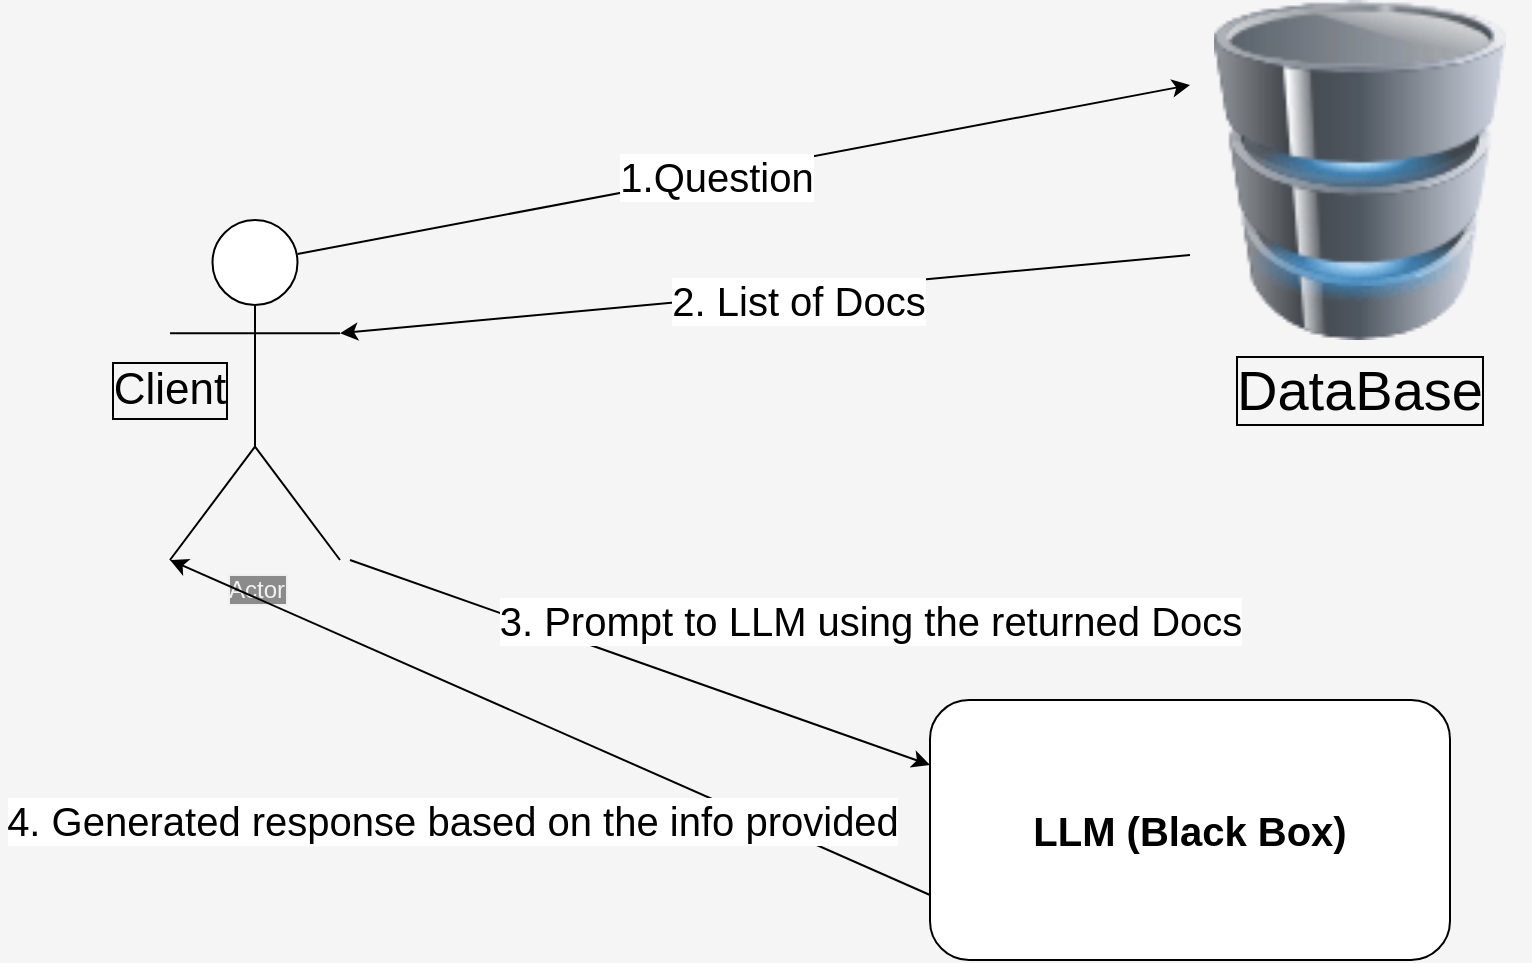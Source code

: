 <mxfile>
    <diagram id="rWarCTXYcVGXJwXiwqgN" name="Page-1">
        <mxGraphModel dx="844" dy="797" grid="1" gridSize="10" guides="1" tooltips="1" connect="1" arrows="1" fold="1" page="1" pageScale="1" pageWidth="850" pageHeight="1100" background="#F5F5F5" math="0" shadow="0">
            <root>
                <mxCell id="0"/>
                <mxCell id="1" parent="0"/>
                <mxCell id="2" value="Actor" style="shape=umlActor;verticalLabelPosition=bottom;verticalAlign=top;html=1;outlineConnect=0;fontColor=#f2f2f2;labelBackgroundColor=#8B8B8B;labelBorderColor=#F0F0F0;" vertex="1" parent="1">
                    <mxGeometry x="100" y="300" width="85" height="170" as="geometry"/>
                </mxCell>
                <mxCell id="3" value="" style="image;html=1;image=img/lib/clip_art/computers/Database_128x128.png" vertex="1" parent="1">
                    <mxGeometry x="610" y="190" width="170" height="170" as="geometry"/>
                </mxCell>
                <mxCell id="5" value="DataBase" style="text;html=1;strokeColor=none;fillColor=none;align=center;verticalAlign=middle;whiteSpace=wrap;rounded=0;fontSize=28;labelBorderColor=default;" vertex="1" parent="1">
                    <mxGeometry x="610" y="370" width="170" height="30" as="geometry"/>
                </mxCell>
                <mxCell id="7" value="" style="edgeStyle=none;orthogonalLoop=1;jettySize=auto;html=1;fontSize=35;entryX=0;entryY=0.25;entryDx=0;entryDy=0;exitX=0.75;exitY=0.1;exitDx=0;exitDy=0;exitPerimeter=0;labelBorderColor=default;" edge="1" parent="1" source="2" target="3">
                    <mxGeometry width="80" relative="1" as="geometry">
                        <mxPoint x="420" y="400" as="sourcePoint"/>
                        <mxPoint x="500" y="400" as="targetPoint"/>
                        <Array as="points"/>
                    </mxGeometry>
                </mxCell>
                <mxCell id="26" value="1.Question" style="edgeLabel;html=1;align=center;verticalAlign=middle;resizable=0;points=[];fontSize=20;" vertex="1" connectable="0" parent="7">
                    <mxGeometry x="-0.063" relative="1" as="geometry">
                        <mxPoint as="offset"/>
                    </mxGeometry>
                </mxCell>
                <mxCell id="24" value="" style="endArrow=classic;html=1;fontSize=35;exitX=0;exitY=0.75;exitDx=0;exitDy=0;entryX=1;entryY=0.333;entryDx=0;entryDy=0;entryPerimeter=0;labelBorderColor=default;" edge="1" parent="1" source="3" target="2">
                    <mxGeometry width="50" height="50" relative="1" as="geometry">
                        <mxPoint x="490" y="270" as="sourcePoint"/>
                        <mxPoint x="190" y="430" as="targetPoint"/>
                    </mxGeometry>
                </mxCell>
                <mxCell id="27" value="2. List of Docs" style="edgeLabel;html=1;align=center;verticalAlign=middle;resizable=0;points=[];fontSize=20;" vertex="1" connectable="0" parent="24">
                    <mxGeometry x="-0.079" y="4" relative="1" as="geometry">
                        <mxPoint x="-1" as="offset"/>
                    </mxGeometry>
                </mxCell>
                <mxCell id="25" value="" style="endArrow=classic;html=1;fontSize=35;entryX=0;entryY=0.25;entryDx=0;entryDy=0;labelBorderColor=default;" edge="1" parent="1" target="4">
                    <mxGeometry width="50" height="50" relative="1" as="geometry">
                        <mxPoint x="190" y="470" as="sourcePoint"/>
                        <mxPoint x="600" y="450" as="targetPoint"/>
                    </mxGeometry>
                </mxCell>
                <mxCell id="28" value="3. Prompt to LLM using the returned Docs" style="edgeLabel;html=1;align=center;verticalAlign=middle;resizable=0;points=[];fontSize=20;" vertex="1" connectable="0" parent="25">
                    <mxGeometry x="-0.183" y="-1" relative="1" as="geometry">
                        <mxPoint x="142" y="-13" as="offset"/>
                    </mxGeometry>
                </mxCell>
                <mxCell id="29" value="" style="endArrow=classic;html=1;fontSize=20;exitX=0;exitY=0.75;exitDx=0;exitDy=0;entryX=0;entryY=1;entryDx=0;entryDy=0;entryPerimeter=0;labelBorderColor=default;" edge="1" parent="1" source="4" target="2">
                    <mxGeometry width="50" height="50" relative="1" as="geometry">
                        <mxPoint x="550" y="500" as="sourcePoint"/>
                        <mxPoint x="600" y="450" as="targetPoint"/>
                    </mxGeometry>
                </mxCell>
                <mxCell id="31" value="4. Generated response based on the info provided" style="edgeLabel;html=1;align=center;verticalAlign=middle;resizable=0;points=[];fontSize=20;" vertex="1" connectable="0" parent="29">
                    <mxGeometry x="-0.072" y="-1" relative="1" as="geometry">
                        <mxPoint x="-64" y="41" as="offset"/>
                    </mxGeometry>
                </mxCell>
                <mxCell id="4" value="&lt;font size=&quot;1&quot; style=&quot;&quot;&gt;&lt;b style=&quot;font-size: 20px;&quot;&gt;LLM (Black Box)&lt;/b&gt;&lt;/font&gt;" style="rounded=1;whiteSpace=wrap;html=1;" vertex="1" parent="1">
                    <mxGeometry x="480" y="540" width="260" height="130" as="geometry"/>
                </mxCell>
                <mxCell id="35" value="Client" style="text;html=1;strokeColor=none;fillColor=none;align=center;verticalAlign=middle;whiteSpace=wrap;rounded=0;fontSize=22;labelBorderColor=default;" vertex="1" parent="1">
                    <mxGeometry x="15" y="370" width="170" height="30" as="geometry"/>
                </mxCell>
            </root>
        </mxGraphModel>
    </diagram>
</mxfile>